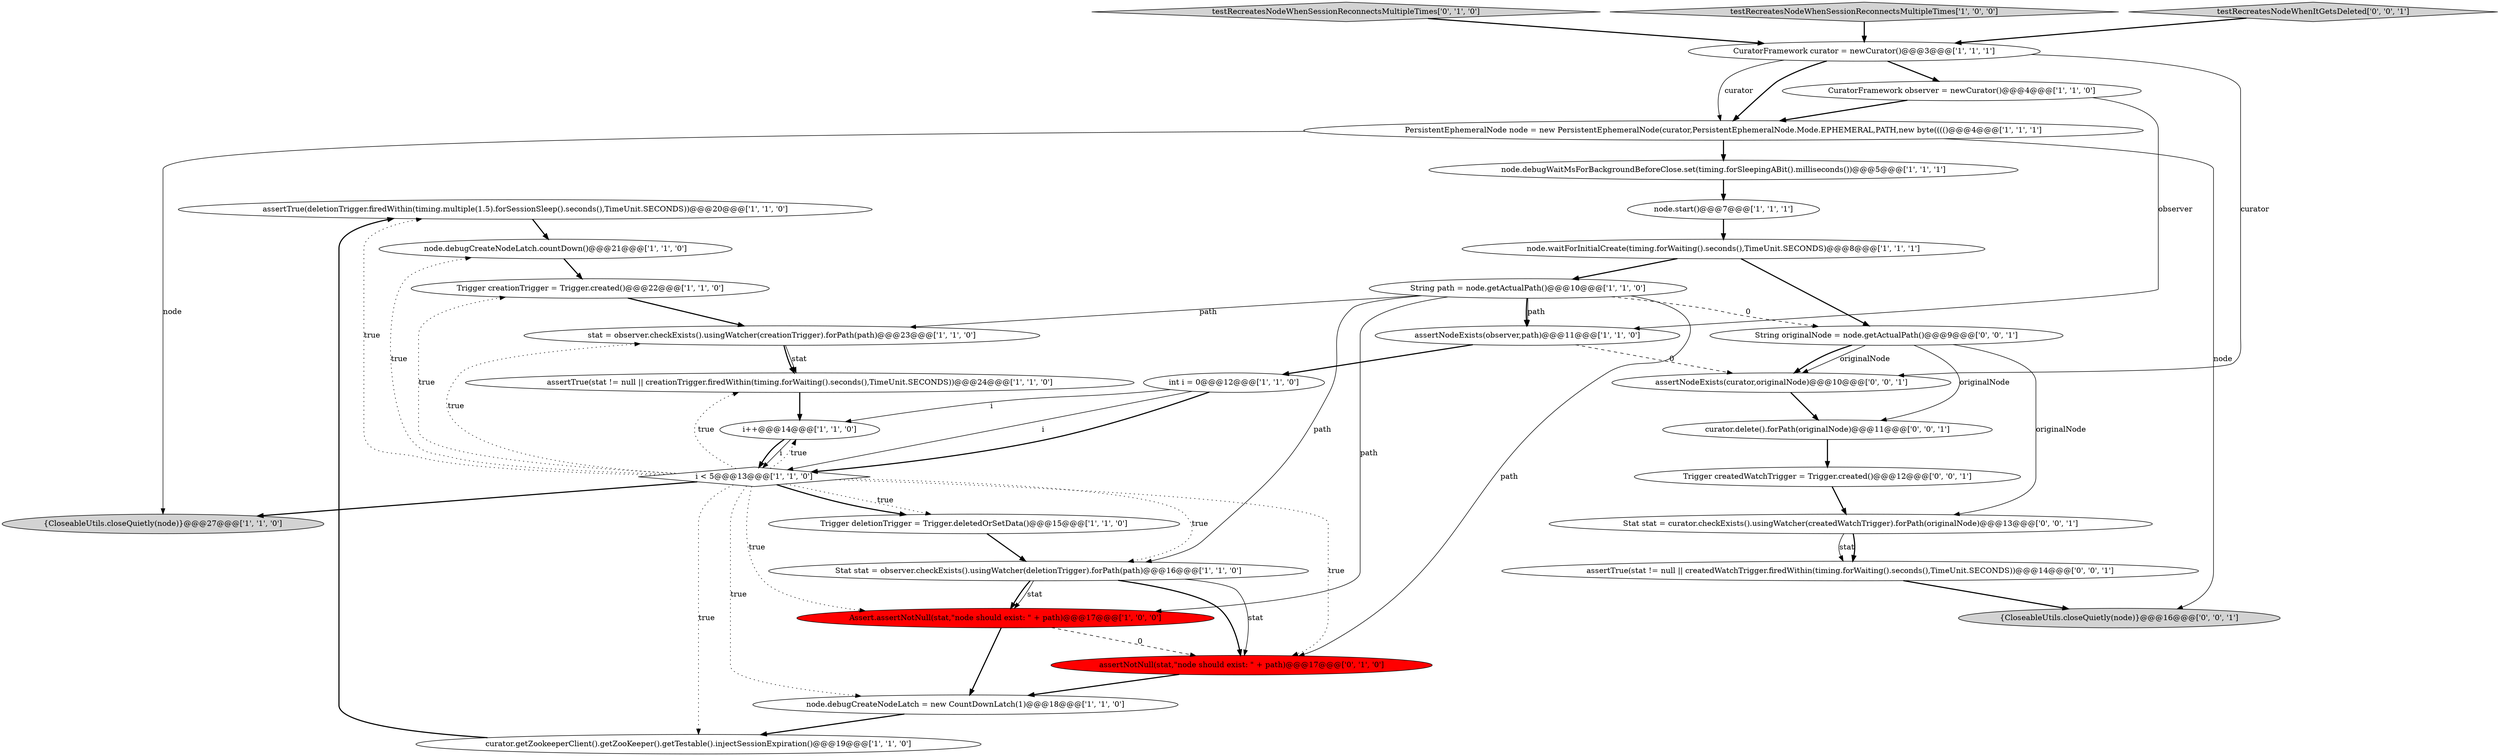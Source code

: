 digraph {
7 [style = filled, label = "assertTrue(deletionTrigger.firedWithin(timing.multiple(1.5).forSessionSleep().seconds(),TimeUnit.SECONDS))@@@20@@@['1', '1', '0']", fillcolor = white, shape = ellipse image = "AAA0AAABBB1BBB"];
9 [style = filled, label = "{CloseableUtils.closeQuietly(node)}@@@27@@@['1', '1', '0']", fillcolor = lightgray, shape = ellipse image = "AAA0AAABBB1BBB"];
32 [style = filled, label = "Stat stat = curator.checkExists().usingWatcher(createdWatchTrigger).forPath(originalNode)@@@13@@@['0', '0', '1']", fillcolor = white, shape = ellipse image = "AAA0AAABBB3BBB"];
16 [style = filled, label = "CuratorFramework curator = newCurator()@@@3@@@['1', '1', '1']", fillcolor = white, shape = ellipse image = "AAA0AAABBB1BBB"];
11 [style = filled, label = "assertNodeExists(observer,path)@@@11@@@['1', '1', '0']", fillcolor = white, shape = ellipse image = "AAA0AAABBB1BBB"];
27 [style = filled, label = "{CloseableUtils.closeQuietly(node)}@@@16@@@['0', '0', '1']", fillcolor = lightgray, shape = ellipse image = "AAA0AAABBB3BBB"];
0 [style = filled, label = "Trigger creationTrigger = Trigger.created()@@@22@@@['1', '1', '0']", fillcolor = white, shape = ellipse image = "AAA0AAABBB1BBB"];
1 [style = filled, label = "Trigger deletionTrigger = Trigger.deletedOrSetData()@@@15@@@['1', '1', '0']", fillcolor = white, shape = ellipse image = "AAA0AAABBB1BBB"];
17 [style = filled, label = "node.debugWaitMsForBackgroundBeforeClose.set(timing.forSleepingABit().milliseconds())@@@5@@@['1', '1', '1']", fillcolor = white, shape = ellipse image = "AAA0AAABBB1BBB"];
5 [style = filled, label = "Stat stat = observer.checkExists().usingWatcher(deletionTrigger).forPath(path)@@@16@@@['1', '1', '0']", fillcolor = white, shape = ellipse image = "AAA0AAABBB1BBB"];
19 [style = filled, label = "node.debugCreateNodeLatch.countDown()@@@21@@@['1', '1', '0']", fillcolor = white, shape = ellipse image = "AAA0AAABBB1BBB"];
10 [style = filled, label = "Assert.assertNotNull(stat,\"node should exist: \" + path)@@@17@@@['1', '0', '0']", fillcolor = red, shape = ellipse image = "AAA1AAABBB1BBB"];
4 [style = filled, label = "node.debugCreateNodeLatch = new CountDownLatch(1)@@@18@@@['1', '1', '0']", fillcolor = white, shape = ellipse image = "AAA0AAABBB1BBB"];
21 [style = filled, label = "assertTrue(stat != null || creationTrigger.firedWithin(timing.forWaiting().seconds(),TimeUnit.SECONDS))@@@24@@@['1', '1', '0']", fillcolor = white, shape = ellipse image = "AAA0AAABBB1BBB"];
2 [style = filled, label = "curator.getZookeeperClient().getZooKeeper().getTestable().injectSessionExpiration()@@@19@@@['1', '1', '0']", fillcolor = white, shape = ellipse image = "AAA0AAABBB1BBB"];
25 [style = filled, label = "Trigger createdWatchTrigger = Trigger.created()@@@12@@@['0', '0', '1']", fillcolor = white, shape = ellipse image = "AAA0AAABBB3BBB"];
22 [style = filled, label = "PersistentEphemeralNode node = new PersistentEphemeralNode(curator,PersistentEphemeralNode.Mode.EPHEMERAL,PATH,new byte(((()@@@4@@@['1', '1', '1']", fillcolor = white, shape = ellipse image = "AAA0AAABBB1BBB"];
26 [style = filled, label = "assertNodeExists(curator,originalNode)@@@10@@@['0', '0', '1']", fillcolor = white, shape = ellipse image = "AAA0AAABBB3BBB"];
6 [style = filled, label = "node.waitForInitialCreate(timing.forWaiting().seconds(),TimeUnit.SECONDS)@@@8@@@['1', '1', '1']", fillcolor = white, shape = ellipse image = "AAA0AAABBB1BBB"];
15 [style = filled, label = "CuratorFramework observer = newCurator()@@@4@@@['1', '1', '0']", fillcolor = white, shape = ellipse image = "AAA0AAABBB1BBB"];
3 [style = filled, label = "String path = node.getActualPath()@@@10@@@['1', '1', '0']", fillcolor = white, shape = ellipse image = "AAA0AAABBB1BBB"];
24 [style = filled, label = "assertNotNull(stat,\"node should exist: \" + path)@@@17@@@['0', '1', '0']", fillcolor = red, shape = ellipse image = "AAA1AAABBB2BBB"];
20 [style = filled, label = "stat = observer.checkExists().usingWatcher(creationTrigger).forPath(path)@@@23@@@['1', '1', '0']", fillcolor = white, shape = ellipse image = "AAA0AAABBB1BBB"];
23 [style = filled, label = "testRecreatesNodeWhenSessionReconnectsMultipleTimes['0', '1', '0']", fillcolor = lightgray, shape = diamond image = "AAA0AAABBB2BBB"];
12 [style = filled, label = "i < 5@@@13@@@['1', '1', '0']", fillcolor = white, shape = diamond image = "AAA0AAABBB1BBB"];
18 [style = filled, label = "int i = 0@@@12@@@['1', '1', '0']", fillcolor = white, shape = ellipse image = "AAA0AAABBB1BBB"];
31 [style = filled, label = "assertTrue(stat != null || createdWatchTrigger.firedWithin(timing.forWaiting().seconds(),TimeUnit.SECONDS))@@@14@@@['0', '0', '1']", fillcolor = white, shape = ellipse image = "AAA0AAABBB3BBB"];
14 [style = filled, label = "i++@@@14@@@['1', '1', '0']", fillcolor = white, shape = ellipse image = "AAA0AAABBB1BBB"];
8 [style = filled, label = "testRecreatesNodeWhenSessionReconnectsMultipleTimes['1', '0', '0']", fillcolor = lightgray, shape = diamond image = "AAA0AAABBB1BBB"];
29 [style = filled, label = "String originalNode = node.getActualPath()@@@9@@@['0', '0', '1']", fillcolor = white, shape = ellipse image = "AAA0AAABBB3BBB"];
30 [style = filled, label = "testRecreatesNodeWhenItGetsDeleted['0', '0', '1']", fillcolor = lightgray, shape = diamond image = "AAA0AAABBB3BBB"];
13 [style = filled, label = "node.start()@@@7@@@['1', '1', '1']", fillcolor = white, shape = ellipse image = "AAA0AAABBB1BBB"];
28 [style = filled, label = "curator.delete().forPath(originalNode)@@@11@@@['0', '0', '1']", fillcolor = white, shape = ellipse image = "AAA0AAABBB3BBB"];
1->5 [style = bold, label=""];
32->31 [style = solid, label="stat"];
3->29 [style = dashed, label="0"];
16->15 [style = bold, label=""];
6->3 [style = bold, label=""];
5->10 [style = bold, label=""];
8->16 [style = bold, label=""];
23->16 [style = bold, label=""];
18->12 [style = solid, label="i"];
16->26 [style = solid, label="curator"];
29->26 [style = solid, label="originalNode"];
29->28 [style = solid, label="originalNode"];
29->32 [style = solid, label="originalNode"];
11->26 [style = dashed, label="0"];
12->2 [style = dotted, label="true"];
3->11 [style = bold, label=""];
18->12 [style = bold, label=""];
25->32 [style = bold, label=""];
3->24 [style = solid, label="path"];
12->1 [style = dotted, label="true"];
5->24 [style = solid, label="stat"];
14->12 [style = solid, label="i"];
4->2 [style = bold, label=""];
16->22 [style = bold, label=""];
12->9 [style = bold, label=""];
12->1 [style = bold, label=""];
20->21 [style = solid, label="stat"];
12->21 [style = dotted, label="true"];
11->18 [style = bold, label=""];
19->0 [style = bold, label=""];
15->22 [style = bold, label=""];
6->29 [style = bold, label=""];
29->26 [style = bold, label=""];
20->21 [style = bold, label=""];
3->11 [style = solid, label="path"];
12->14 [style = dotted, label="true"];
24->4 [style = bold, label=""];
5->10 [style = solid, label="stat"];
12->20 [style = dotted, label="true"];
18->14 [style = solid, label="i"];
31->27 [style = bold, label=""];
12->10 [style = dotted, label="true"];
12->5 [style = dotted, label="true"];
12->19 [style = dotted, label="true"];
5->24 [style = bold, label=""];
14->12 [style = bold, label=""];
3->10 [style = solid, label="path"];
12->24 [style = dotted, label="true"];
10->4 [style = bold, label=""];
16->22 [style = solid, label="curator"];
22->17 [style = bold, label=""];
28->25 [style = bold, label=""];
3->5 [style = solid, label="path"];
3->20 [style = solid, label="path"];
0->20 [style = bold, label=""];
12->0 [style = dotted, label="true"];
17->13 [style = bold, label=""];
15->11 [style = solid, label="observer"];
22->27 [style = solid, label="node"];
26->28 [style = bold, label=""];
2->7 [style = bold, label=""];
13->6 [style = bold, label=""];
12->4 [style = dotted, label="true"];
22->9 [style = solid, label="node"];
12->7 [style = dotted, label="true"];
30->16 [style = bold, label=""];
7->19 [style = bold, label=""];
10->24 [style = dashed, label="0"];
32->31 [style = bold, label=""];
21->14 [style = bold, label=""];
}
